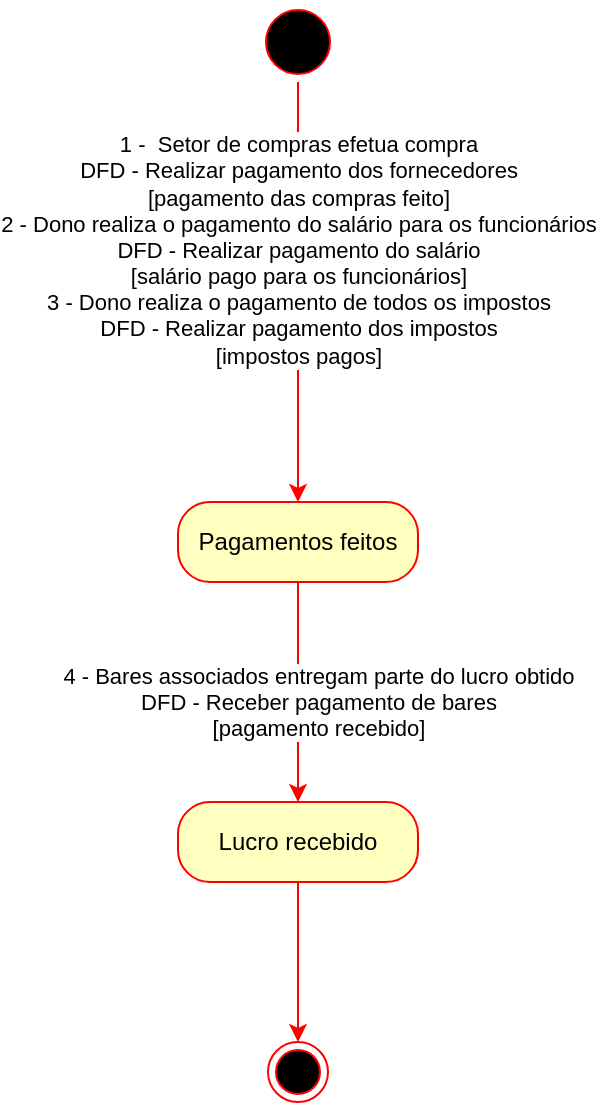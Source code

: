 <mxfile version="13.0.5"><diagram id="eXfPEIom8KLP1BmQIRHZ" name="Page-1"><mxGraphModel dx="868" dy="482" grid="1" gridSize="10" guides="1" tooltips="1" connect="1" arrows="1" fold="1" page="1" pageScale="1" pageWidth="827" pageHeight="1169" math="0" shadow="0"><root><mxCell id="0"/><mxCell id="1" parent="0"/><mxCell id="uc6fD0UKwRicW7zgINXz-1" value="" style="ellipse;html=1;shape=endState;fillColor=#000000;strokeColor=#ff0000;" vertex="1" parent="1"><mxGeometry x="495" y="780" width="30" height="30" as="geometry"/></mxCell><mxCell id="uc6fD0UKwRicW7zgINXz-22" style="edgeStyle=orthogonalEdgeStyle;rounded=0;orthogonalLoop=1;jettySize=auto;html=1;exitX=0.5;exitY=1;exitDx=0;exitDy=0;entryX=0.5;entryY=0;entryDx=0;entryDy=0;strokeColor=#FF0000;" edge="1" parent="1" source="uc6fD0UKwRicW7zgINXz-2" target="uc6fD0UKwRicW7zgINXz-17"><mxGeometry relative="1" as="geometry"/></mxCell><mxCell id="uc6fD0UKwRicW7zgINXz-26" value="&lt;div&gt;1 -&amp;nbsp; Setor de compras efetua compra&lt;/div&gt;&lt;div&gt;DFD - Realizar pagamento dos fornecedores&lt;/div&gt;&lt;div&gt;[pagamento das compras feito]&lt;/div&gt;&lt;div&gt;2 - Dono realiza o pagamento do salário para os funcionários&lt;/div&gt;&lt;div&gt;DFD - Realizar pagamento do salário&lt;/div&gt;&lt;div&gt;[salário pago para os funcionários]&lt;/div&gt;&lt;div&gt;3 - Dono realiza o pagamento de todos os impostos&lt;/div&gt;&lt;div&gt;DFD - Realizar pagamento dos impostos&lt;/div&gt;&lt;div&gt;[impostos pagos]&lt;/div&gt;" style="edgeLabel;html=1;align=center;verticalAlign=middle;resizable=0;points=[];" vertex="1" connectable="0" parent="uc6fD0UKwRicW7zgINXz-22"><mxGeometry x="-0.2" relative="1" as="geometry"><mxPoint as="offset"/></mxGeometry></mxCell><mxCell id="uc6fD0UKwRicW7zgINXz-2" value="" style="ellipse;html=1;shape=startState;fillColor=#000000;strokeColor=#ff0000;" vertex="1" parent="1"><mxGeometry x="490" y="260" width="40" height="40" as="geometry"/></mxCell><mxCell id="uc6fD0UKwRicW7zgINXz-25" style="edgeStyle=orthogonalEdgeStyle;rounded=0;orthogonalLoop=1;jettySize=auto;html=1;exitX=0.5;exitY=1;exitDx=0;exitDy=0;strokeColor=#FF0000;" edge="1" parent="1" source="uc6fD0UKwRicW7zgINXz-10" target="uc6fD0UKwRicW7zgINXz-1"><mxGeometry relative="1" as="geometry"/></mxCell><mxCell id="uc6fD0UKwRicW7zgINXz-10" value="Lucro recebido" style="rounded=1;whiteSpace=wrap;html=1;arcSize=40;fontColor=#000000;fillColor=#ffffc0;strokeColor=#ff0000;" vertex="1" parent="1"><mxGeometry x="450" y="660" width="120" height="40" as="geometry"/></mxCell><mxCell id="uc6fD0UKwRicW7zgINXz-23" value="4 - Bares associados entregam parte do lucro obtido&lt;br&gt;DFD - Receber pagamento de bares&lt;br&gt;[pagamento recebido]" style="edgeStyle=orthogonalEdgeStyle;rounded=0;orthogonalLoop=1;jettySize=auto;html=1;exitX=0.5;exitY=1;exitDx=0;exitDy=0;strokeColor=#FF0000;" edge="1" parent="1" source="uc6fD0UKwRicW7zgINXz-17" target="uc6fD0UKwRicW7zgINXz-10"><mxGeometry x="0.091" y="10" relative="1" as="geometry"><Array as="points"><mxPoint x="510" y="600"/><mxPoint x="510" y="600"/></Array><mxPoint as="offset"/></mxGeometry></mxCell><mxCell id="uc6fD0UKwRicW7zgINXz-17" value="Pagamentos feitos" style="rounded=1;whiteSpace=wrap;html=1;arcSize=40;fontColor=#000000;fillColor=#ffffc0;strokeColor=#ff0000;" vertex="1" parent="1"><mxGeometry x="450" y="510" width="120" height="40" as="geometry"/></mxCell></root></mxGraphModel></diagram></mxfile>